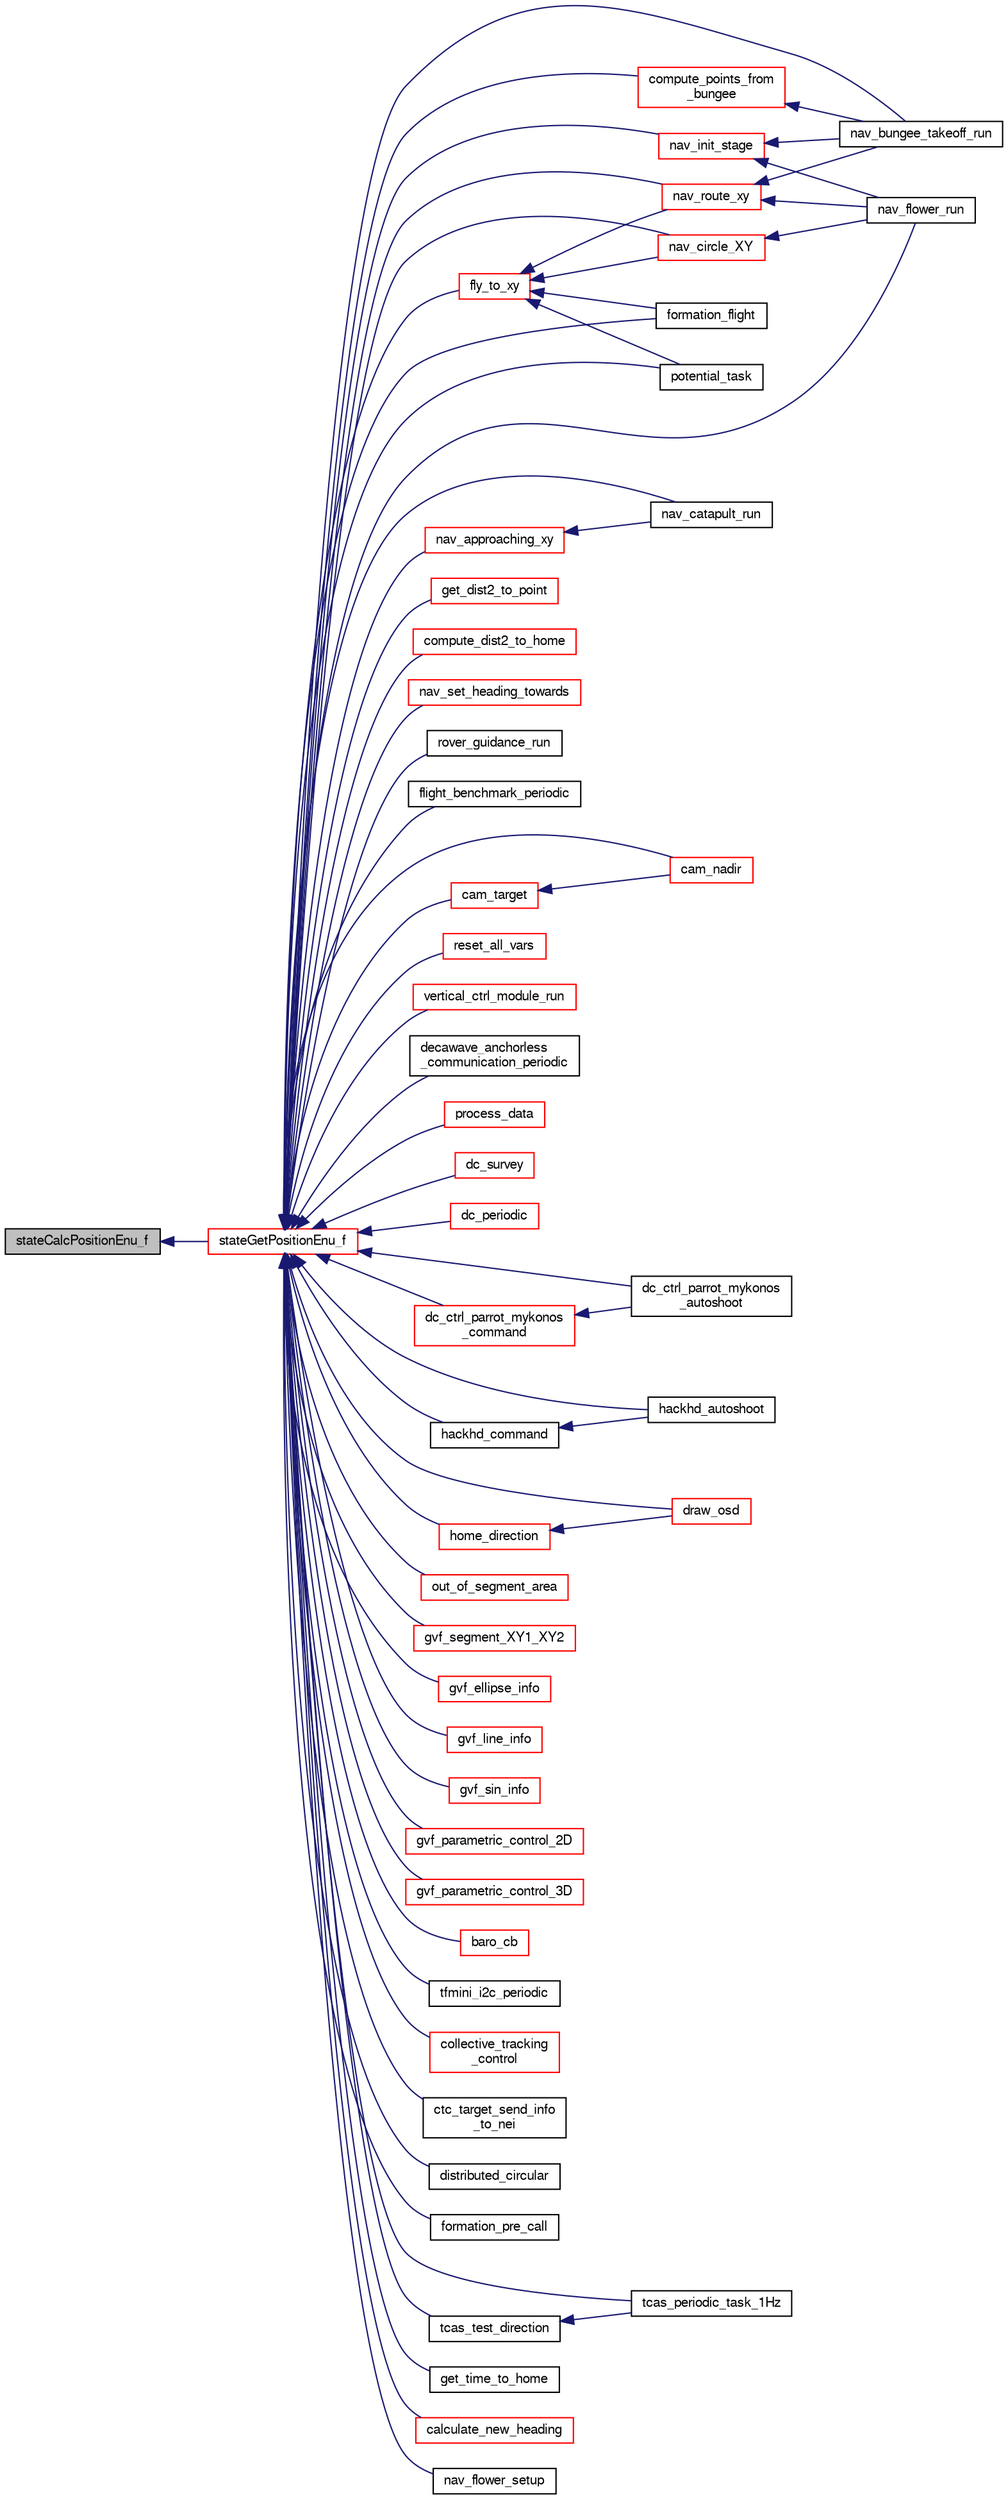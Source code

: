 digraph "stateCalcPositionEnu_f"
{
  edge [fontname="FreeSans",fontsize="10",labelfontname="FreeSans",labelfontsize="10"];
  node [fontname="FreeSans",fontsize="10",shape=record];
  rankdir="LR";
  Node1 [label="stateCalcPositionEnu_f",height=0.2,width=0.4,color="black", fillcolor="grey75", style="filled", fontcolor="black"];
  Node1 -> Node2 [dir="back",color="midnightblue",fontsize="10",style="solid",fontname="FreeSans"];
  Node2 [label="stateGetPositionEnu_f",height=0.2,width=0.4,color="red", fillcolor="white", style="filled",URL="$group__state__position.html#ga545d479db45e1a9711e59736b6d1309b",tooltip="Get position in local ENU coordinates (float). "];
  Node2 -> Node3 [dir="back",color="midnightblue",fontsize="10",style="solid",fontname="FreeSans"];
  Node3 [label="nav_init_stage",height=0.2,width=0.4,color="red", fillcolor="white", style="filled",URL="$common__flight__plan_8h.html#a2580ee456d7dd3d157fd7c43ad2eac2d",tooltip="needs to be implemented by fixedwing and rotorcraft seperately "];
  Node3 -> Node4 [dir="back",color="midnightblue",fontsize="10",style="solid",fontname="FreeSans"];
  Node4 [label="nav_bungee_takeoff_run",height=0.2,width=0.4,color="black", fillcolor="white", style="filled",URL="$nav__bungee__takeoff_8h.html#a22d08b651b3b72cf70e44c2d9b14b6f3",tooltip="Bungee takeoff run function. "];
  Node3 -> Node5 [dir="back",color="midnightblue",fontsize="10",style="solid",fontname="FreeSans"];
  Node5 [label="nav_flower_run",height=0.2,width=0.4,color="black", fillcolor="white", style="filled",URL="$nav__flower_8h.html#a6d71597b4b26b2c8f393f9621972e463"];
  Node2 -> Node6 [dir="back",color="midnightblue",fontsize="10",style="solid",fontname="FreeSans"];
  Node6 [label="nav_circle_XY",height=0.2,width=0.4,color="red", fillcolor="white", style="filled",URL="$nav_8h.html#ad1b9d2e8da4a32477ca8bedc0bca86fe",tooltip="Angle from center to mobile. "];
  Node6 -> Node5 [dir="back",color="midnightblue",fontsize="10",style="solid",fontname="FreeSans"];
  Node2 -> Node7 [dir="back",color="midnightblue",fontsize="10",style="solid",fontname="FreeSans"];
  Node7 [label="nav_approaching_xy",height=0.2,width=0.4,color="red", fillcolor="white", style="filled",URL="$nav_8h.html#a249451b8d1fe0b19866ea68e0d8b86df",tooltip="Decide if the UAV is approaching the current waypoint. "];
  Node7 -> Node8 [dir="back",color="midnightblue",fontsize="10",style="solid",fontname="FreeSans"];
  Node8 [label="nav_catapult_run",height=0.2,width=0.4,color="black", fillcolor="white", style="filled",URL="$nav__catapult_8h.html#a6ceeaae643feab7cd0f96d7f6a538138"];
  Node2 -> Node9 [dir="back",color="midnightblue",fontsize="10",style="solid",fontname="FreeSans"];
  Node9 [label="fly_to_xy",height=0.2,width=0.4,color="red", fillcolor="white", style="filled",URL="$nav_8h.html#ae9d11d2e378b23ecbee86419cbf341f0",tooltip="Computes desired_x, desired_y and desired_course. "];
  Node9 -> Node10 [dir="back",color="midnightblue",fontsize="10",style="solid",fontname="FreeSans"];
  Node10 [label="formation_flight",height=0.2,width=0.4,color="black", fillcolor="white", style="filled",URL="$formation_8h.html#a18de0c4f9e864cb4db84458b33b463dd"];
  Node9 -> Node6 [dir="back",color="midnightblue",fontsize="10",style="solid",fontname="FreeSans"];
  Node9 -> Node11 [dir="back",color="midnightblue",fontsize="10",style="solid",fontname="FreeSans"];
  Node11 [label="nav_route_xy",height=0.2,width=0.4,color="red", fillcolor="white", style="filled",URL="$nav_8h.html#ab4247c9f3dc0417690e1404add032cbe",tooltip="Computes the carrot position along the desired segment. "];
  Node11 -> Node4 [dir="back",color="midnightblue",fontsize="10",style="solid",fontname="FreeSans"];
  Node11 -> Node5 [dir="back",color="midnightblue",fontsize="10",style="solid",fontname="FreeSans"];
  Node9 -> Node12 [dir="back",color="midnightblue",fontsize="10",style="solid",fontname="FreeSans"];
  Node12 [label="potential_task",height=0.2,width=0.4,color="black", fillcolor="white", style="filled",URL="$potential_8h.html#a2ecae8ed4b80ccfece655453a56db7cd"];
  Node2 -> Node11 [dir="back",color="midnightblue",fontsize="10",style="solid",fontname="FreeSans"];
  Node2 -> Node13 [dir="back",color="midnightblue",fontsize="10",style="solid",fontname="FreeSans"];
  Node13 [label="get_dist2_to_point",height=0.2,width=0.4,color="red", fillcolor="white", style="filled",URL="$rotorcraft_2navigation_8h.html#a8d1993c8a477f958aca66e59ff82974e",tooltip="Returns squared horizontal distance to given point. "];
  Node2 -> Node14 [dir="back",color="midnightblue",fontsize="10",style="solid",fontname="FreeSans"];
  Node14 [label="compute_dist2_to_home",height=0.2,width=0.4,color="red", fillcolor="white", style="filled",URL="$common__nav_8h.html#a4603515f41786b54ea9383a65a9f249e",tooltip="Computes squared distance to the HOME waypoint potentially sets too_far_from_home. "];
  Node2 -> Node15 [dir="back",color="midnightblue",fontsize="10",style="solid",fontname="FreeSans"];
  Node15 [label="nav_set_heading_towards",height=0.2,width=0.4,color="red", fillcolor="white", style="filled",URL="$rover_2navigation_8h.html#a497df0753fcbcd7b681341695228527c",tooltip="Set heading to point towards x,y position in local coordinates. "];
  Node2 -> Node16 [dir="back",color="midnightblue",fontsize="10",style="solid",fontname="FreeSans"];
  Node16 [label="rover_guidance_run",height=0.2,width=0.4,color="black", fillcolor="white", style="filled",URL="$rover__guidance_8h.html#a1c5d14152545935d78448eae5d0a6b6d"];
  Node2 -> Node17 [dir="back",color="midnightblue",fontsize="10",style="solid",fontname="FreeSans"];
  Node17 [label="flight_benchmark_periodic",height=0.2,width=0.4,color="black", fillcolor="white", style="filled",URL="$flight__benchmark_8h.html#a42ae975c1caf0cfcf6d713897773a16a"];
  Node2 -> Node18 [dir="back",color="midnightblue",fontsize="10",style="solid",fontname="FreeSans"];
  Node18 [label="cam_target",height=0.2,width=0.4,color="red", fillcolor="white", style="filled",URL="$cam_8c.html#aab3da8ed719ee01699f50450b3df3b13",tooltip="Computes the right angles from target_x, target_y, target_alt. "];
  Node18 -> Node19 [dir="back",color="midnightblue",fontsize="10",style="solid",fontname="FreeSans"];
  Node19 [label="cam_nadir",height=0.2,width=0.4,color="red", fillcolor="white", style="filled",URL="$cam_8c.html#aa5c7c762b35b57ec479e6244f006c5d1",tooltip="Point straight down. "];
  Node2 -> Node19 [dir="back",color="midnightblue",fontsize="10",style="solid",fontname="FreeSans"];
  Node2 -> Node20 [dir="back",color="midnightblue",fontsize="10",style="solid",fontname="FreeSans"];
  Node20 [label="reset_all_vars",height=0.2,width=0.4,color="red", fillcolor="white", style="filled",URL="$optical__flow__landing_8c.html#a46c9da8aa58fea58306c6a47b9f21c89",tooltip="Reset all variables: "];
  Node2 -> Node21 [dir="back",color="midnightblue",fontsize="10",style="solid",fontname="FreeSans"];
  Node21 [label="vertical_ctrl_module_run",height=0.2,width=0.4,color="red", fillcolor="white", style="filled",URL="$optical__flow__landing_8c.html#a9628e4f2b9a046bb7ff80c208ab85daa",tooltip="Run the optical flow landing module. "];
  Node2 -> Node22 [dir="back",color="midnightblue",fontsize="10",style="solid",fontname="FreeSans"];
  Node22 [label="decawave_anchorless\l_communication_periodic",height=0.2,width=0.4,color="black", fillcolor="white", style="filled",URL="$decawave__anchorless__communication_8h.html#a666f8ed1285e6941cc47eeef8857a2bd",tooltip="This function periodically sends state data over the serial (which is received by the arduino) ..."];
  Node2 -> Node23 [dir="back",color="midnightblue",fontsize="10",style="solid",fontname="FreeSans"];
  Node23 [label="process_data",height=0.2,width=0.4,color="red", fillcolor="white", style="filled",URL="$dw1000__arduino_8c.html#acac53dcc1b2e1d953c1642b3b15afe4c"];
  Node2 -> Node24 [dir="back",color="midnightblue",fontsize="10",style="solid",fontname="FreeSans"];
  Node24 [label="dc_survey",height=0.2,width=0.4,color="red", fillcolor="white", style="filled",URL="$dc_8h.html#a2b50d2725b576697bde98a8bdb358093",tooltip="Sets the dc control in distance mode. "];
  Node2 -> Node25 [dir="back",color="midnightblue",fontsize="10",style="solid",fontname="FreeSans"];
  Node25 [label="dc_periodic",height=0.2,width=0.4,color="red", fillcolor="white", style="filled",URL="$dc_8h.html#a2a976ddc273dfdd99eb8638c364e9305",tooltip="periodic function "];
  Node2 -> Node26 [dir="back",color="midnightblue",fontsize="10",style="solid",fontname="FreeSans"];
  Node26 [label="dc_ctrl_parrot_mykonos\l_command",height=0.2,width=0.4,color="red", fillcolor="white", style="filled",URL="$dc__ctrl__parrot__mykonos_8h.html#ada25bf7434ae8e4368a55698a470b1c6"];
  Node26 -> Node27 [dir="back",color="midnightblue",fontsize="10",style="solid",fontname="FreeSans"];
  Node27 [label="dc_ctrl_parrot_mykonos\l_autoshoot",height=0.2,width=0.4,color="black", fillcolor="white", style="filled",URL="$dc__ctrl__parrot__mykonos_8h.html#a4b0793ac6b99c52fcfd7fa9fda02cfda"];
  Node2 -> Node27 [dir="back",color="midnightblue",fontsize="10",style="solid",fontname="FreeSans"];
  Node2 -> Node28 [dir="back",color="midnightblue",fontsize="10",style="solid",fontname="FreeSans"];
  Node28 [label="hackhd_command",height=0.2,width=0.4,color="black", fillcolor="white", style="filled",URL="$hackhd_8h.html#af32d92b29b1c7179834f3877c59069d1"];
  Node28 -> Node29 [dir="back",color="midnightblue",fontsize="10",style="solid",fontname="FreeSans"];
  Node29 [label="hackhd_autoshoot",height=0.2,width=0.4,color="black", fillcolor="white", style="filled",URL="$hackhd_8h.html#a91f9f6ee79244d1a804e0a7abfb8812a"];
  Node2 -> Node29 [dir="back",color="midnightblue",fontsize="10",style="solid",fontname="FreeSans"];
  Node2 -> Node30 [dir="back",color="midnightblue",fontsize="10",style="solid",fontname="FreeSans"];
  Node30 [label="home_direction",height=0.2,width=0.4,color="red", fillcolor="white", style="filled",URL="$max7456_8c.html#af647f85cf21dab23d18ac36c8beadd20"];
  Node30 -> Node31 [dir="back",color="midnightblue",fontsize="10",style="solid",fontname="FreeSans"];
  Node31 [label="draw_osd",height=0.2,width=0.4,color="red", fillcolor="white", style="filled",URL="$max7456_8c.html#a079837dac11983fe67050e136b0080e4"];
  Node2 -> Node31 [dir="back",color="midnightblue",fontsize="10",style="solid",fontname="FreeSans"];
  Node2 -> Node32 [dir="back",color="midnightblue",fontsize="10",style="solid",fontname="FreeSans"];
  Node32 [label="out_of_segment_area",height=0.2,width=0.4,color="red", fillcolor="white", style="filled",URL="$gvf_8c.html#a65f6cd8e6cb6d2da2e96af25c1ce412c"];
  Node2 -> Node33 [dir="back",color="midnightblue",fontsize="10",style="solid",fontname="FreeSans"];
  Node33 [label="gvf_segment_XY1_XY2",height=0.2,width=0.4,color="red", fillcolor="white", style="filled",URL="$gvf_8h.html#a1d3d6f723a14fdd4a934b5d3483fb451"];
  Node2 -> Node34 [dir="back",color="midnightblue",fontsize="10",style="solid",fontname="FreeSans"];
  Node34 [label="gvf_ellipse_info",height=0.2,width=0.4,color="red", fillcolor="white", style="filled",URL="$gvf__ellipse_8h.html#a706f8b1069124ea65d6fed5f0c433cd8"];
  Node2 -> Node35 [dir="back",color="midnightblue",fontsize="10",style="solid",fontname="FreeSans"];
  Node35 [label="gvf_line_info",height=0.2,width=0.4,color="red", fillcolor="white", style="filled",URL="$gvf__line_8h.html#a5ae2a7f2a5e28b3109549ee8ac57c530"];
  Node2 -> Node36 [dir="back",color="midnightblue",fontsize="10",style="solid",fontname="FreeSans"];
  Node36 [label="gvf_sin_info",height=0.2,width=0.4,color="red", fillcolor="white", style="filled",URL="$gvf__sin_8h.html#ace5deeaf93e4442d1adaa47aea4bdc87"];
  Node2 -> Node37 [dir="back",color="midnightblue",fontsize="10",style="solid",fontname="FreeSans"];
  Node37 [label="gvf_parametric_control_2D",height=0.2,width=0.4,color="red", fillcolor="white", style="filled",URL="$gvf__parametric_8h.html#a0bf257db90fb490ee9a81e2b11bf4ff0"];
  Node2 -> Node38 [dir="back",color="midnightblue",fontsize="10",style="solid",fontname="FreeSans"];
  Node38 [label="gvf_parametric_control_3D",height=0.2,width=0.4,color="red", fillcolor="white", style="filled",URL="$gvf__parametric_8h.html#a03440442b6ccf59e11311446f386186e"];
  Node2 -> Node39 [dir="back",color="midnightblue",fontsize="10",style="solid",fontname="FreeSans"];
  Node39 [label="baro_cb",height=0.2,width=0.4,color="red", fillcolor="white", style="filled",URL="$ins__int_8c.html#a92209191a3ecc53fc4adaafd0fe82933"];
  Node2 -> Node40 [dir="back",color="midnightblue",fontsize="10",style="solid",fontname="FreeSans"];
  Node40 [label="tfmini_i2c_periodic",height=0.2,width=0.4,color="black", fillcolor="white", style="filled",URL="$tfmini__i2c_8h.html#a67597f5e58e3cd1ae90e934b74bf7461",tooltip="Get the ranger current distance value. "];
  Node2 -> Node41 [dir="back",color="midnightblue",fontsize="10",style="solid",fontname="FreeSans"];
  Node41 [label="collective_tracking\l_control",height=0.2,width=0.4,color="red", fillcolor="white", style="filled",URL="$ctc_8h.html#a03d5c465a0472d27b89a510004d97daa"];
  Node2 -> Node42 [dir="back",color="midnightblue",fontsize="10",style="solid",fontname="FreeSans"];
  Node42 [label="ctc_target_send_info\l_to_nei",height=0.2,width=0.4,color="black", fillcolor="white", style="filled",URL="$ctc__target_8h.html#a1bd09dfa4fe42657ce4e7719e3a1553b"];
  Node2 -> Node43 [dir="back",color="midnightblue",fontsize="10",style="solid",fontname="FreeSans"];
  Node43 [label="distributed_circular",height=0.2,width=0.4,color="black", fillcolor="white", style="filled",URL="$dcf_8h.html#af9b1e37124f7524c47f9e4621d1e7c98"];
  Node2 -> Node10 [dir="back",color="midnightblue",fontsize="10",style="solid",fontname="FreeSans"];
  Node2 -> Node44 [dir="back",color="midnightblue",fontsize="10",style="solid",fontname="FreeSans"];
  Node44 [label="formation_pre_call",height=0.2,width=0.4,color="black", fillcolor="white", style="filled",URL="$formation_8h.html#ae22bbb9b0cbc9aa4e541ab47d5a42989"];
  Node2 -> Node12 [dir="back",color="midnightblue",fontsize="10",style="solid",fontname="FreeSans"];
  Node2 -> Node45 [dir="back",color="midnightblue",fontsize="10",style="solid",fontname="FreeSans"];
  Node45 [label="tcas_test_direction",height=0.2,width=0.4,color="black", fillcolor="white", style="filled",URL="$tcas_8c.html#a5baa7069079b8f1211e22af90cf7593b"];
  Node45 -> Node46 [dir="back",color="midnightblue",fontsize="10",style="solid",fontname="FreeSans"];
  Node46 [label="tcas_periodic_task_1Hz",height=0.2,width=0.4,color="black", fillcolor="white", style="filled",URL="$tcas_8h.html#adb2f00821358ed6ad0f366e6a2422558"];
  Node2 -> Node46 [dir="back",color="midnightblue",fontsize="10",style="solid",fontname="FreeSans"];
  Node2 -> Node47 [dir="back",color="midnightblue",fontsize="10",style="solid",fontname="FreeSans"];
  Node47 [label="get_time_to_home",height=0.2,width=0.4,color="black", fillcolor="white", style="filled",URL="$common__nav_8h.html#a0bb529b33392eba09b44a6b34be03cc0",tooltip="Compute time to home use wind and airspeed when available. "];
  Node2 -> Node48 [dir="back",color="midnightblue",fontsize="10",style="solid",fontname="FreeSans"];
  Node48 [label="compute_points_from\l_bungee",height=0.2,width=0.4,color="red", fillcolor="white", style="filled",URL="$nav__bungee__takeoff_8c.html#a2f53e9b3f76ff0a80bf595380900e71a"];
  Node48 -> Node4 [dir="back",color="midnightblue",fontsize="10",style="solid",fontname="FreeSans"];
  Node2 -> Node4 [dir="back",color="midnightblue",fontsize="10",style="solid",fontname="FreeSans"];
  Node2 -> Node8 [dir="back",color="midnightblue",fontsize="10",style="solid",fontname="FreeSans"];
  Node2 -> Node49 [dir="back",color="midnightblue",fontsize="10",style="solid",fontname="FreeSans"];
  Node49 [label="calculate_new_heading",height=0.2,width=0.4,color="red", fillcolor="white", style="filled",URL="$nav__fish_8c.html#aabac53beb17b84ea4474a72fb85e2abb",tooltip="calculates new variation of the heading for the uav based on current state "];
  Node2 -> Node50 [dir="back",color="midnightblue",fontsize="10",style="solid",fontname="FreeSans"];
  Node50 [label="nav_flower_setup",height=0.2,width=0.4,color="black", fillcolor="white", style="filled",URL="$nav__flower_8h.html#a09c7108cea4e529bb7f83d0850d312cc"];
  Node2 -> Node5 [dir="back",color="midnightblue",fontsize="10",style="solid",fontname="FreeSans"];
}
